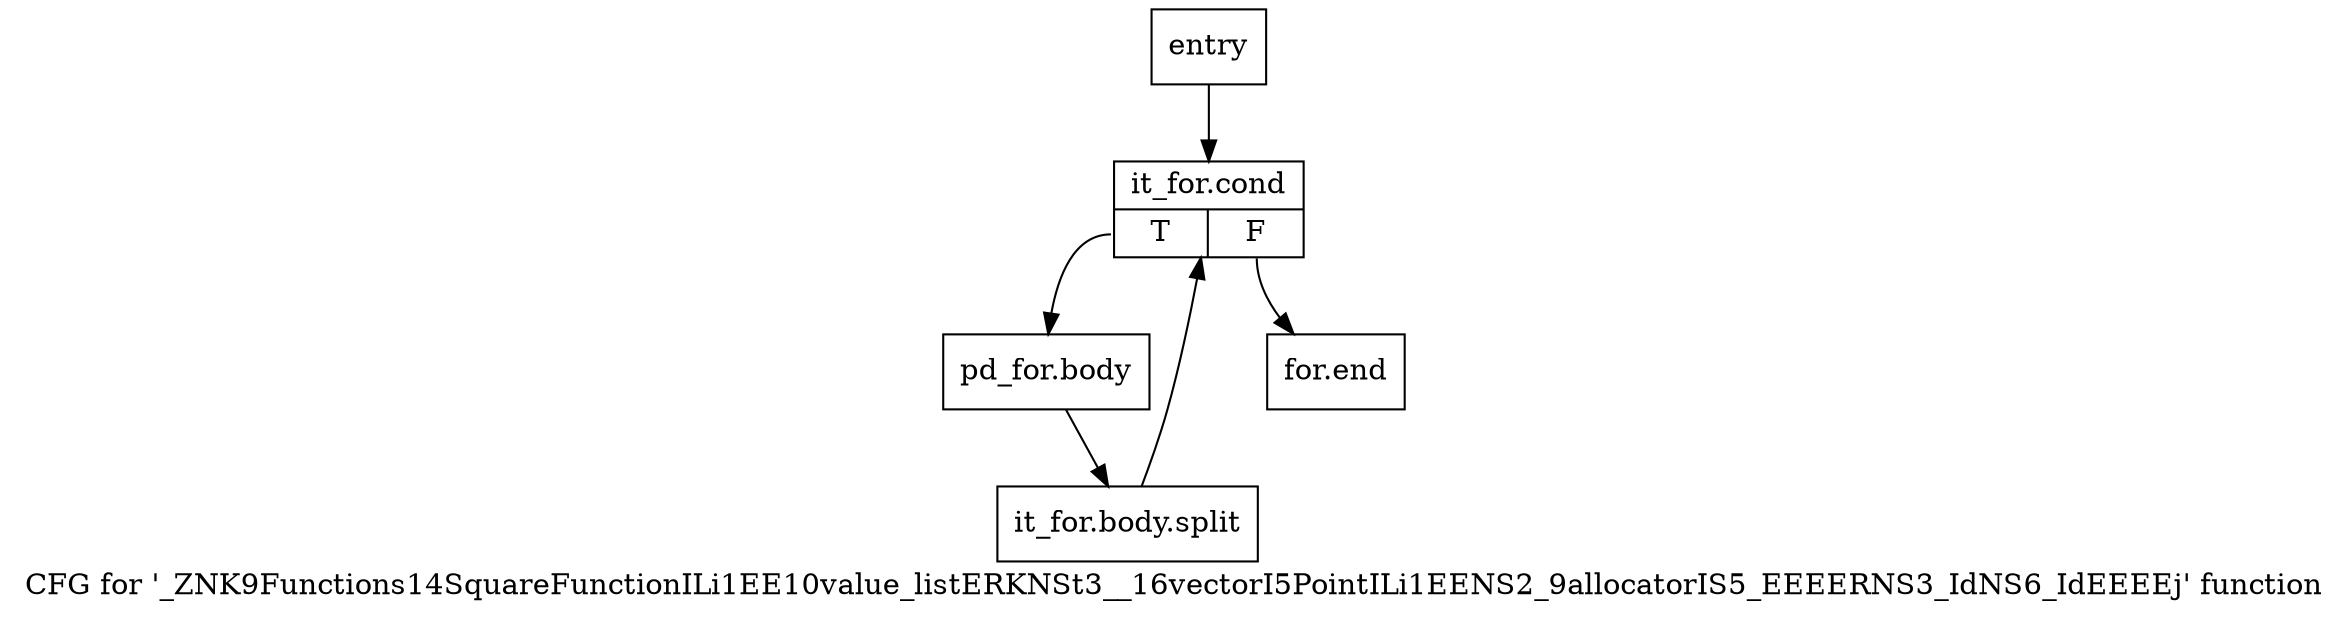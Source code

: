 digraph "CFG for '_ZNK9Functions14SquareFunctionILi1EE10value_listERKNSt3__16vectorI5PointILi1EENS2_9allocatorIS5_EEEERNS3_IdNS6_IdEEEEj' function" {
	label="CFG for '_ZNK9Functions14SquareFunctionILi1EE10value_listERKNSt3__16vectorI5PointILi1EENS2_9allocatorIS5_EEEERNS3_IdNS6_IdEEEEj' function";

	Node0x58a1b70 [shape=record,label="{entry}"];
	Node0x58a1b70 -> Node0x58a1bc0;
	Node0x58a1bc0 [shape=record,label="{it_for.cond|{<s0>T|<s1>F}}"];
	Node0x58a1bc0:s0 -> Node0x58a1c10;
	Node0x58a1bc0:s1 -> Node0x58a1c60;
	Node0x58a1c10 [shape=record,label="{pd_for.body}"];
	Node0x58a1c10 -> Node0xa710250;
	Node0xa710250 [shape=record,label="{it_for.body.split}"];
	Node0xa710250 -> Node0x58a1bc0;
	Node0x58a1c60 [shape=record,label="{for.end}"];
}

